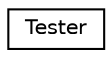 digraph "Graphical Class Hierarchy"
{
  edge [fontname="Helvetica",fontsize="10",labelfontname="Helvetica",labelfontsize="10"];
  node [fontname="Helvetica",fontsize="10",shape=record];
  rankdir="LR";
  Node1 [label="Tester",height=0.2,width=0.4,color="black", fillcolor="white", style="filled",URL="$classTester.html"];
}
